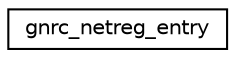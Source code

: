 digraph "Graphical Class Hierarchy"
{
 // LATEX_PDF_SIZE
  edge [fontname="Helvetica",fontsize="10",labelfontname="Helvetica",labelfontsize="10"];
  node [fontname="Helvetica",fontsize="10",shape=record];
  rankdir="LR";
  Node0 [label="gnrc_netreg_entry",height=0.2,width=0.4,color="black", fillcolor="white", style="filled",URL="$structgnrc__netreg__entry.html",tooltip="Entry to the Network protocol registry."];
}
